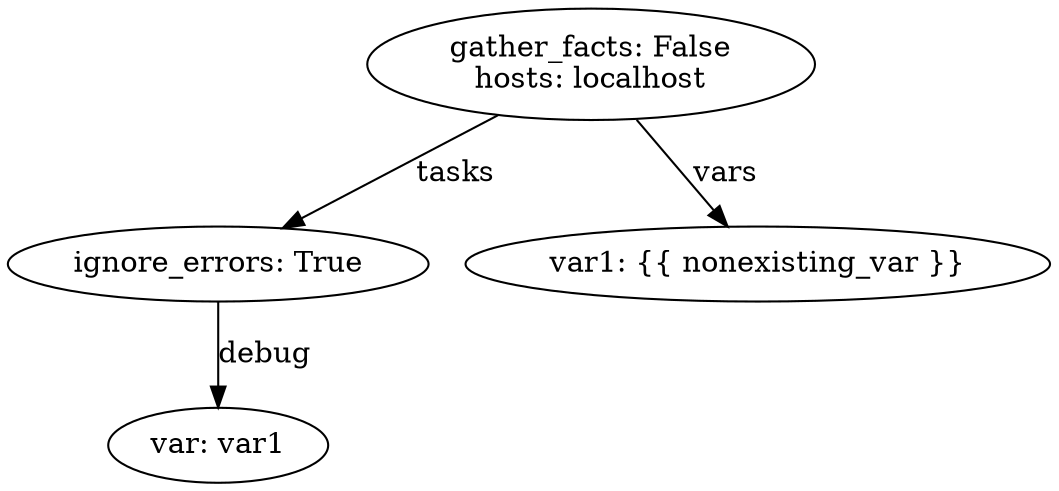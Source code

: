 digraph graphname {
2170 [label="var: var1\n"];
2169 [label="ignore_errors: True\n"];
2169 -> 2170 [label="debug"];
2171 [label="var1: {{ nonexisting_var }}\n"];
2168 [label="gather_facts: False\nhosts: localhost\n"];
2168 -> 2169 [label="tasks"];
2168 -> 2171 [label="vars"];
}
